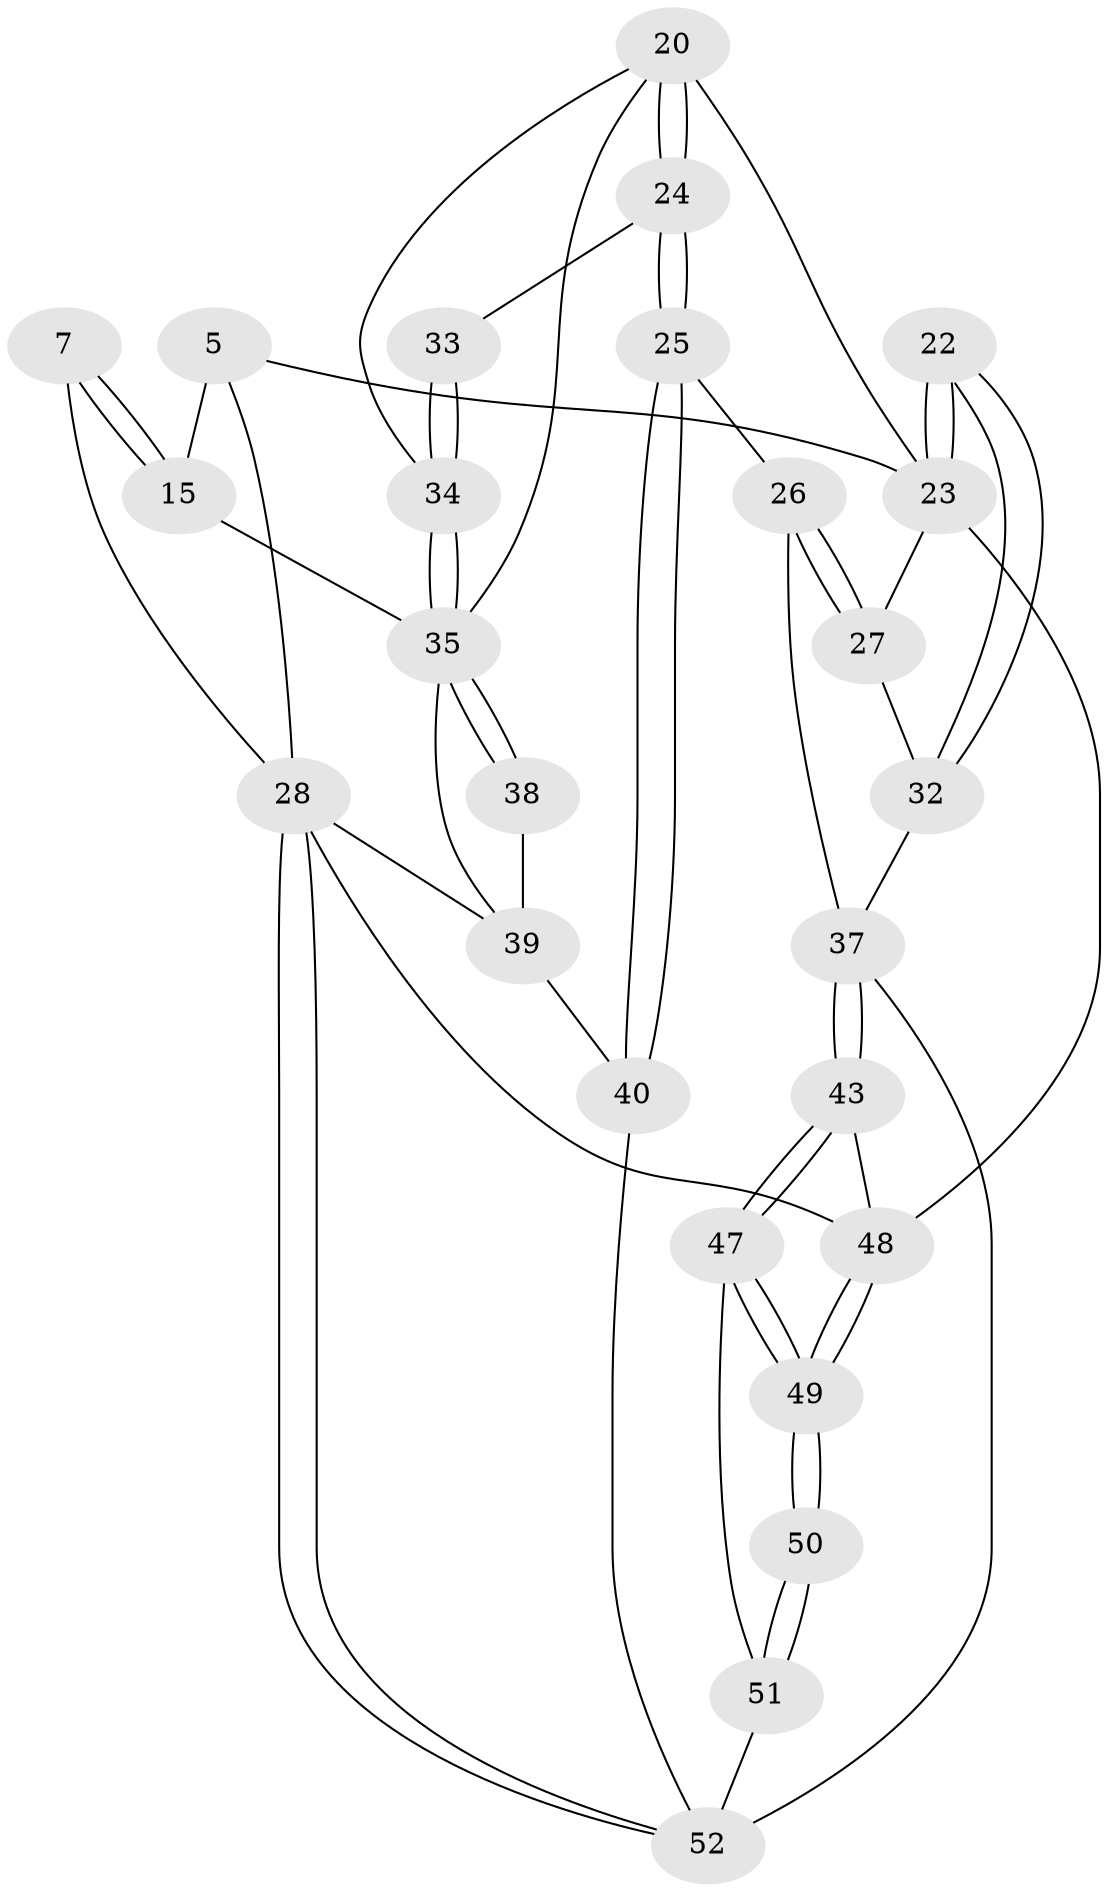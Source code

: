 // original degree distribution, {3: 0.038461538461538464, 5: 0.46153846153846156, 6: 0.23076923076923078, 4: 0.2692307692307692}
// Generated by graph-tools (version 1.1) at 2025/04/03/04/25 22:04:49]
// undirected, 26 vertices, 59 edges
graph export_dot {
graph [start="1"]
  node [color=gray90,style=filled];
  5 [pos="+0.5876887693068924+0.08552263244073179",super="+1"];
  7 [pos="+1+0"];
  15 [pos="+1+0.039711837576692756",super="+9+8"];
  20 [pos="+0.6186370165893151+0.4102202502492339",super="+11"];
  22 [pos="+0+0.46465390428602843"];
  23 [pos="+0+0.46626638454579156",super="+21"];
  24 [pos="+0.6245930926010862+0.5197033457039387"];
  25 [pos="+0.5736936220844281+0.5967519449491926"];
  26 [pos="+0.4398233616395114+0.5853728562286639"];
  27 [pos="+0.3767690193407385+0.44318536856880153"];
  28 [pos="+1+1",super="+2"];
  32 [pos="+0.2063288493965997+0.5638920537954516"];
  33 [pos="+0.6752569371667233+0.5171954559974403"];
  34 [pos="+0.8609518888180883+0.5930432992500296",super="+18+19"];
  35 [pos="+0.8689493940965988+0.6565710741527889",super="+31"];
  37 [pos="+0.35265921466476163+0.6439256895965905",super="+36"];
  38 [pos="+0.867172222984956+0.6658449160529629"];
  39 [pos="+0.7246827433836311+0.8280238850491919",super="+29+30"];
  40 [pos="+0.6876215314830587+0.8458621480972793"];
  43 [pos="+0.17284492307511073+0.776269630755879"];
  47 [pos="+0.17425481404347914+0.7804457720145902"];
  48 [pos="+0+1",super="+3+44"];
  49 [pos="+0+1"];
  50 [pos="+0+1"];
  51 [pos="+0.44391489577506316+1",super="+45+46"];
  52 [pos="+0.6160639614223288+1",super="+42"];
  5 -- 15;
  5 -- 28;
  5 -- 23;
  7 -- 15 [weight=2];
  7 -- 15;
  7 -- 28;
  15 -- 35 [weight=2];
  20 -- 24;
  20 -- 24;
  20 -- 34;
  20 -- 35;
  20 -- 23;
  22 -- 23 [weight=2];
  22 -- 23;
  22 -- 32;
  22 -- 32;
  23 -- 48 [weight=3];
  23 -- 27;
  24 -- 25;
  24 -- 25;
  24 -- 33;
  25 -- 26;
  25 -- 40;
  25 -- 40;
  26 -- 27;
  26 -- 27;
  26 -- 37;
  27 -- 32;
  28 -- 52;
  28 -- 52;
  28 -- 48 [weight=2];
  28 -- 39;
  32 -- 37;
  33 -- 34 [weight=2];
  33 -- 34;
  34 -- 35 [weight=2];
  34 -- 35;
  35 -- 38;
  35 -- 38;
  35 -- 39;
  37 -- 43;
  37 -- 43;
  37 -- 52;
  38 -- 39 [weight=2];
  39 -- 40;
  40 -- 52;
  43 -- 47;
  43 -- 47;
  43 -- 48;
  47 -- 49;
  47 -- 49;
  47 -- 51;
  48 -- 49;
  48 -- 49;
  49 -- 50;
  49 -- 50;
  50 -- 51 [weight=2];
  50 -- 51;
  51 -- 52 [weight=2];
}
